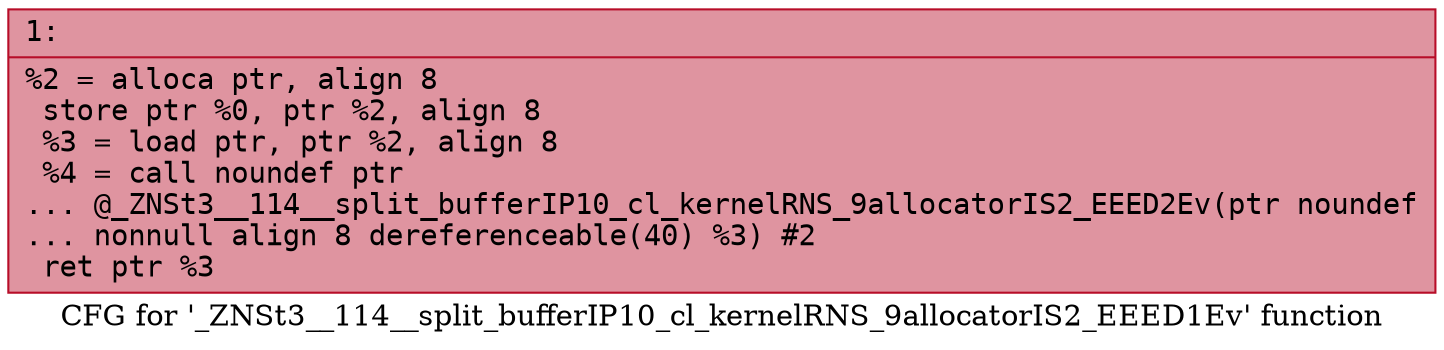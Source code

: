 digraph "CFG for '_ZNSt3__114__split_bufferIP10_cl_kernelRNS_9allocatorIS2_EEED1Ev' function" {
	label="CFG for '_ZNSt3__114__split_bufferIP10_cl_kernelRNS_9allocatorIS2_EEED1Ev' function";

	Node0x6000005c0690 [shape=record,color="#b70d28ff", style=filled, fillcolor="#b70d2870" fontname="Courier",label="{1:\l|  %2 = alloca ptr, align 8\l  store ptr %0, ptr %2, align 8\l  %3 = load ptr, ptr %2, align 8\l  %4 = call noundef ptr\l... @_ZNSt3__114__split_bufferIP10_cl_kernelRNS_9allocatorIS2_EEED2Ev(ptr noundef\l... nonnull align 8 dereferenceable(40) %3) #2\l  ret ptr %3\l}"];
}
